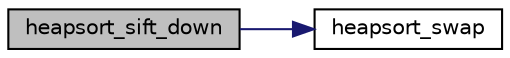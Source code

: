 digraph "heapsort_sift_down"
{
  edge [fontname="Helvetica",fontsize="10",labelfontname="Helvetica",labelfontsize="10"];
  node [fontname="Helvetica",fontsize="10",shape=record];
  rankdir="LR";
  Node1542 [label="heapsort_sift_down",height=0.2,width=0.4,color="black", fillcolor="grey75", style="filled", fontcolor="black"];
  Node1542 -> Node1543 [color="midnightblue",fontsize="10",style="solid",fontname="Helvetica"];
  Node1543 [label="heapsort_swap",height=0.2,width=0.4,color="black", fillcolor="white", style="filled",URL="$d4/dd7/sorting_8_c.html#a8f048362e6065297b19b6975bcbbfcc6"];
}
